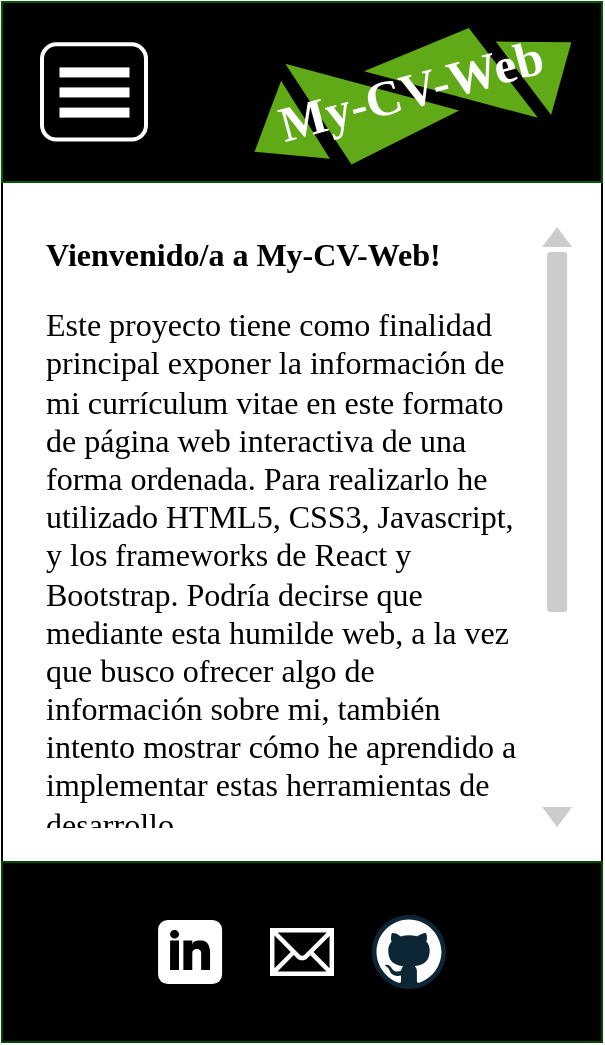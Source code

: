 <mxfile version="24.7.17" pages="7">
  <diagram name="HomePage" id="vdj_Wf2KliEJe224oOAe">
    <mxGraphModel dx="1100" dy="650" grid="1" gridSize="10" guides="1" tooltips="1" connect="1" arrows="1" fold="1" page="1" pageScale="1" pageWidth="300" pageHeight="520" math="0" shadow="0">
      <root>
        <mxCell id="0" />
        <mxCell id="1" parent="0" />
        <mxCell id="nbkv3LNjCoqA7dVcsf3F-15" value="" style="rounded=1;whiteSpace=wrap;html=1;fillColor=default;fontColor=#333333;strokeColor=default;" parent="1" vertex="1">
          <mxGeometry width="300" height="520" as="geometry" />
        </mxCell>
        <mxCell id="nbkv3LNjCoqA7dVcsf3F-1" value="" style="rounded=0;whiteSpace=wrap;html=1;fillColor=#000000;strokeColor=#005700;fontColor=#ffffff;" parent="1" vertex="1">
          <mxGeometry width="300" height="90" as="geometry" />
        </mxCell>
        <mxCell id="nbkv3LNjCoqA7dVcsf3F-2" value="" style="rounded=0;whiteSpace=wrap;html=1;fillColor=#000000;fontColor=#ffffff;strokeColor=#004a00;" parent="1" vertex="1">
          <mxGeometry y="430" width="300" height="90" as="geometry" />
        </mxCell>
        <mxCell id="pDgn8RrVCv1QIOO_gYiv-54" value="" style="shape=mxgraph.signs.tech.mail;html=1;pointerEvents=1;fillColor=#FFFFFF;strokeColor=none;verticalLabelPosition=bottom;verticalAlign=top;align=center;" parent="1" vertex="1">
          <mxGeometry x="134.01" y="463" width="32" height="24" as="geometry" />
        </mxCell>
        <mxCell id="pDgn8RrVCv1QIOO_gYiv-57" value="" style="rounded=1;whiteSpace=wrap;html=1;strokeColor=none;" parent="1" vertex="1">
          <mxGeometry x="78.04" y="459" width="32" height="32" as="geometry" />
        </mxCell>
        <mxCell id="pDgn8RrVCv1QIOO_gYiv-56" value="" style="dashed=0;outlineConnect=0;html=1;align=center;labelPosition=center;verticalLabelPosition=bottom;verticalAlign=top;shape=mxgraph.weblogos.linkedin;fillColor=#000000;gradientColor=none;fontColor=#FFFFFF;" parent="1" vertex="1">
          <mxGeometry x="84.04" y="464.0" width="20" height="20" as="geometry" />
        </mxCell>
        <mxCell id="pDgn8RrVCv1QIOO_gYiv-58" value="" style="dashed=0;outlineConnect=0;html=1;align=center;labelPosition=center;verticalLabelPosition=bottom;verticalAlign=top;shape=mxgraph.weblogos.github;fillColor=#99FF99;strokeColor=none;gradientColor=none;fontColor=default;" parent="1" vertex="1">
          <mxGeometry x="184.97" y="456.5" width="37" height="37" as="geometry" />
        </mxCell>
        <mxCell id="iNBLGsxZze2PderseHEZ-3" value="&lt;h1 style=&quot;margin-top: 0px; font-size: 16px;&quot;&gt;Vienvenido/a a My-CV-Web!&lt;/h1&gt;&lt;p style=&quot;font-size: 16px;&quot;&gt;Este proyecto tiene como finalidad principal exponer la información de mi currículum vitae en este formato de página web interactiva de una forma ordenada. Para realizarlo he utilizado HTML5, CSS3, Javascript, y los frameworks de React y Bootstrap. Podría decirse que mediante esta humilde web, a la vez que busco ofrecer algo de información sobre mi, también intento mostrar cómo he aprendido a implementar estas herramientas de desarrollo.&lt;/p&gt;&lt;p style=&quot;font-size: 16px;&quot;&gt;El diseño de la página fue ideado por mí y es totalmente responsivo. Por otro lado, cabe destacar que este es un proyecto exclusivamente de front end, ya que no se conecta con ningun back end, API o base de datos. Por lo tanto la información que se muestra se encuentra almacenada en los propios archivos del proyecto. Esto está pensado de esta manera, ya que como he mencionado, mi intención era mostrar mis conocimientos y desempeño en maquetación web utilizando los lenguajes y librerías citados en el párrafo anterior.&lt;br style=&quot;font-size: 16px;&quot;&gt;&lt;br style=&quot;font-size: 16px;&quot;&gt;&lt;/p&gt;" style="text;html=1;whiteSpace=wrap;overflow=hidden;rounded=0;fontFamily=Comic Sans MS;fontColor=#000000;fontSize=16;" parent="1" vertex="1">
          <mxGeometry x="20" y="110" width="240" height="300" as="geometry" />
        </mxCell>
        <mxCell id="iNBLGsxZze2PderseHEZ-4" value="" style="triangle;whiteSpace=wrap;html=1;rotation=15;direction=south;strokeColor=none;fillColor=#60a917;" parent="1" vertex="1">
          <mxGeometry x="134.93" y="41.87" width="90" height="40" as="geometry" />
        </mxCell>
        <mxCell id="iNBLGsxZze2PderseHEZ-5" value="" style="triangle;whiteSpace=wrap;html=1;rotation=195;direction=south;strokeColor=none;fillColor=#60a917;" parent="1" vertex="1">
          <mxGeometry x="183.93" y="12.37" width="90" height="34.5" as="geometry" />
        </mxCell>
        <mxCell id="iNBLGsxZze2PderseHEZ-6" value="" style="triangle;whiteSpace=wrap;html=1;rotation=323;strokeColor=none;fillColor=#60a917;" parent="1" vertex="1">
          <mxGeometry x="257.7" y="6.13" width="30" height="46" as="geometry" />
        </mxCell>
        <mxCell id="iNBLGsxZze2PderseHEZ-7" value="" style="triangle;whiteSpace=wrap;html=1;rotation=148;strokeColor=none;fillColor=#60a917;" parent="1" vertex="1">
          <mxGeometry x="124" y="43.87" width="30" height="46" as="geometry" />
        </mxCell>
        <mxCell id="nbkv3LNjCoqA7dVcsf3F-19" value="My-CV-Web" style="text;align=center;verticalAlign=middle;rounded=0;fontColor=#FFFFFF;fontStyle=1;fontSize=25;rotation=345;labelBorderColor=none;textShadow=0;whiteSpace=wrap;html=1;fontFamily=Comic Sans MS;" parent="1" vertex="1">
          <mxGeometry x="126" y="28.96" width="156.56" height="30" as="geometry" />
        </mxCell>
        <mxCell id="zqfFHatGcDwSdM4lTa6r-1" value="" style="rounded=1;whiteSpace=wrap;html=1;strokeColor=#FFFFFF;fillColor=none;strokeWidth=2;" parent="1" vertex="1">
          <mxGeometry x="20" y="21.18" width="52" height="47.63" as="geometry" />
        </mxCell>
        <mxCell id="zqfFHatGcDwSdM4lTa6r-2" value="" style="rounded=0;whiteSpace=wrap;html=1;strokeColor=none;strokeWidth=0;" parent="1" vertex="1">
          <mxGeometry x="28.5" y="32.46" width="35" height="5" as="geometry" />
        </mxCell>
        <mxCell id="zqfFHatGcDwSdM4lTa6r-4" value="" style="rounded=0;whiteSpace=wrap;html=1;strokeColor=none;strokeWidth=0;" parent="1" vertex="1">
          <mxGeometry x="28.5" y="42.46" width="35" height="5" as="geometry" />
        </mxCell>
        <mxCell id="zqfFHatGcDwSdM4lTa6r-5" value="" style="rounded=0;whiteSpace=wrap;html=1;strokeColor=none;strokeWidth=0;" parent="1" vertex="1">
          <mxGeometry x="28.5" y="52.55" width="35" height="5" as="geometry" />
        </mxCell>
        <mxCell id="zqfFHatGcDwSdM4lTa6r-7" value="" style="rounded=1;whiteSpace=wrap;html=1;strokeColor=none;fillColor=#CCCCCC;" parent="1" vertex="1">
          <mxGeometry x="272.56" y="125" width="10" height="180" as="geometry" />
        </mxCell>
        <mxCell id="zqfFHatGcDwSdM4lTa6r-8" value="" style="triangle;whiteSpace=wrap;html=1;rotation=-90;strokeColor=none;fillColor=#CCCCCC;" parent="1" vertex="1">
          <mxGeometry x="272.56" y="110" width="10" height="15" as="geometry" />
        </mxCell>
        <mxCell id="zqfFHatGcDwSdM4lTa6r-10" value="" style="triangle;whiteSpace=wrap;html=1;rotation=90;strokeColor=none;fillColor=#CCCCCC;" parent="1" vertex="1">
          <mxGeometry x="272.56" y="400" width="10" height="15" as="geometry" />
        </mxCell>
      </root>
    </mxGraphModel>
  </diagram>
  <diagram id="FpJMykw6eVeCkHtp2bbh" name="LeftMenu">
    <mxGraphModel dx="1100" dy="650" grid="1" gridSize="10" guides="1" tooltips="1" connect="1" arrows="1" fold="1" page="1" pageScale="1" pageWidth="300" pageHeight="520" math="0" shadow="0">
      <root>
        <mxCell id="0" />
        <mxCell id="1" parent="0" />
        <mxCell id="UHNgpg1QansM-Luhncns-1" value="" style="rounded=1;whiteSpace=wrap;html=1;fillColor=default;fontColor=#333333;strokeColor=default;" vertex="1" parent="1">
          <mxGeometry width="300" height="520" as="geometry" />
        </mxCell>
        <mxCell id="UHNgpg1QansM-Luhncns-2" value="" style="rounded=0;whiteSpace=wrap;html=1;fillColor=#000000;strokeColor=#005700;fontColor=#ffffff;" vertex="1" parent="1">
          <mxGeometry width="300" height="90" as="geometry" />
        </mxCell>
        <mxCell id="UHNgpg1QansM-Luhncns-3" value="" style="rounded=0;whiteSpace=wrap;html=1;fillColor=#000000;fontColor=#ffffff;strokeColor=#004a00;" vertex="1" parent="1">
          <mxGeometry y="430" width="300" height="90" as="geometry" />
        </mxCell>
        <mxCell id="UHNgpg1QansM-Luhncns-4" value="" style="shape=mxgraph.signs.tech.mail;html=1;pointerEvents=1;fillColor=#FFFFFF;strokeColor=none;verticalLabelPosition=bottom;verticalAlign=top;align=center;" vertex="1" parent="1">
          <mxGeometry x="135" y="444" width="32" height="24" as="geometry" />
        </mxCell>
        <mxCell id="UHNgpg1QansM-Luhncns-5" value="" style="rounded=1;whiteSpace=wrap;html=1;strokeColor=none;" vertex="1" parent="1">
          <mxGeometry x="79.03" y="440" width="32" height="32" as="geometry" />
        </mxCell>
        <mxCell id="UHNgpg1QansM-Luhncns-6" value="" style="dashed=0;outlineConnect=0;html=1;align=center;labelPosition=center;verticalLabelPosition=bottom;verticalAlign=top;shape=mxgraph.weblogos.linkedin;fillColor=#000000;gradientColor=none;fontColor=#FFFFFF;" vertex="1" parent="1">
          <mxGeometry x="85.03" y="445.0" width="20" height="20" as="geometry" />
        </mxCell>
        <mxCell id="UHNgpg1QansM-Luhncns-7" value="" style="dashed=0;outlineConnect=0;html=1;align=center;labelPosition=center;verticalLabelPosition=bottom;verticalAlign=top;shape=mxgraph.weblogos.github;fillColor=#99FF99;strokeColor=none;gradientColor=none;fontColor=default;" vertex="1" parent="1">
          <mxGeometry x="185.96" y="437.5" width="37" height="37" as="geometry" />
        </mxCell>
        <mxCell id="UHNgpg1QansM-Luhncns-8" value="&lt;h1 style=&quot;margin-top: 0px; font-size: 16px;&quot;&gt;Vienvenido/a a My-CV-Web!&lt;/h1&gt;&lt;p style=&quot;font-size: 16px;&quot;&gt;Este proyecto tiene como finalidad principal exponer la información de mi currículum vitae en este formato de página web interactiva de una forma ordenada. Para realizarlo he utilizado HTML5, CSS3, Javascript, y los frameworks de React y Bootstrap. Podría decirse que mediante esta humilde web, a la vez que busco ofrecer algo de información sobre mi, también intento mostrar cómo he aprendido a implementar estas herramientas de desarrollo.&lt;/p&gt;&lt;p style=&quot;font-size: 16px;&quot;&gt;El diseño de la página fue ideado por mí y es totalmente responsivo. Por otro lado, cabe destacar que este es un proyecto exclusivamente de front end, ya que no se conecta con ningun back end, API o base de datos. Por lo tanto la información que se muestra se encuentra almacenada en los propios archivos del proyecto. Esto está pensado de esta manera, ya que como he mencionado, mi intención era mostrar mis conocimientos y desempeño en maquetación web utilizando los lenguajes y librerías citados en el párrafo anterior.&lt;br style=&quot;font-size: 16px;&quot;&gt;&lt;br style=&quot;font-size: 16px;&quot;&gt;&lt;/p&gt;" style="text;html=1;whiteSpace=wrap;overflow=hidden;rounded=0;fontFamily=Comic Sans MS;fontColor=#000000;fontSize=16;" vertex="1" parent="1">
          <mxGeometry x="20" y="110" width="240" height="300" as="geometry" />
        </mxCell>
        <mxCell id="UHNgpg1QansM-Luhncns-9" value="" style="triangle;whiteSpace=wrap;html=1;rotation=15;direction=south;strokeColor=none;fillColor=#60a917;" vertex="1" parent="1">
          <mxGeometry x="134.93" y="41.87" width="90" height="40" as="geometry" />
        </mxCell>
        <mxCell id="UHNgpg1QansM-Luhncns-10" value="" style="triangle;whiteSpace=wrap;html=1;rotation=195;direction=south;strokeColor=none;fillColor=#60a917;" vertex="1" parent="1">
          <mxGeometry x="183.93" y="12.37" width="90" height="34.5" as="geometry" />
        </mxCell>
        <mxCell id="UHNgpg1QansM-Luhncns-11" value="" style="triangle;whiteSpace=wrap;html=1;rotation=323;strokeColor=none;fillColor=#60a917;" vertex="1" parent="1">
          <mxGeometry x="257.7" y="6.13" width="30" height="46" as="geometry" />
        </mxCell>
        <mxCell id="UHNgpg1QansM-Luhncns-12" value="" style="triangle;whiteSpace=wrap;html=1;rotation=148;strokeColor=none;fillColor=#60a917;" vertex="1" parent="1">
          <mxGeometry x="124" y="43.87" width="30" height="46" as="geometry" />
        </mxCell>
        <mxCell id="UHNgpg1QansM-Luhncns-13" value="My-CV-Web" style="text;align=center;verticalAlign=middle;rounded=0;fontColor=#FFFFFF;fontStyle=1;fontSize=25;rotation=345;labelBorderColor=none;textShadow=0;whiteSpace=wrap;html=1;fontFamily=Comic Sans MS;" vertex="1" parent="1">
          <mxGeometry x="126" y="28.96" width="156.56" height="30" as="geometry" />
        </mxCell>
        <mxCell id="UHNgpg1QansM-Luhncns-14" value="" style="rounded=1;whiteSpace=wrap;html=1;strokeColor=#FFFFFF;fillColor=none;strokeWidth=2;" vertex="1" parent="1">
          <mxGeometry x="20" y="21.18" width="52" height="47.63" as="geometry" />
        </mxCell>
        <mxCell id="UHNgpg1QansM-Luhncns-15" value="" style="rounded=0;whiteSpace=wrap;html=1;strokeColor=none;strokeWidth=0;" vertex="1" parent="1">
          <mxGeometry x="28.5" y="32.46" width="35" height="5" as="geometry" />
        </mxCell>
        <mxCell id="UHNgpg1QansM-Luhncns-16" value="" style="rounded=0;whiteSpace=wrap;html=1;strokeColor=none;strokeWidth=0;" vertex="1" parent="1">
          <mxGeometry x="28.5" y="42.46" width="35" height="5" as="geometry" />
        </mxCell>
        <mxCell id="UHNgpg1QansM-Luhncns-17" value="" style="rounded=0;whiteSpace=wrap;html=1;strokeColor=none;strokeWidth=0;" vertex="1" parent="1">
          <mxGeometry x="28.5" y="52.55" width="35" height="5" as="geometry" />
        </mxCell>
        <mxCell id="UHNgpg1QansM-Luhncns-18" value="" style="rounded=1;whiteSpace=wrap;html=1;strokeColor=none;fillColor=#CCCCCC;" vertex="1" parent="1">
          <mxGeometry x="272.56" y="125" width="10" height="180" as="geometry" />
        </mxCell>
        <mxCell id="UHNgpg1QansM-Luhncns-19" value="" style="triangle;whiteSpace=wrap;html=1;rotation=-90;strokeColor=none;fillColor=#CCCCCC;" vertex="1" parent="1">
          <mxGeometry x="272.56" y="110" width="10" height="15" as="geometry" />
        </mxCell>
        <mxCell id="UHNgpg1QansM-Luhncns-20" value="" style="triangle;whiteSpace=wrap;html=1;rotation=90;strokeColor=none;fillColor=#CCCCCC;" vertex="1" parent="1">
          <mxGeometry x="272.56" y="400" width="10" height="15" as="geometry" />
        </mxCell>
        <mxCell id="UHNgpg1QansM-Luhncns-21" value="" style="rounded=0;whiteSpace=wrap;html=1;fillColor=#CCCCCC;opacity=50;" vertex="1" parent="1">
          <mxGeometry width="300" height="520" as="geometry" />
        </mxCell>
        <mxCell id="UHNgpg1QansM-Luhncns-22" value="" style="rounded=1;whiteSpace=wrap;html=1;strokeColor=none;" vertex="1" parent="1">
          <mxGeometry width="220" height="520" as="geometry" />
        </mxCell>
        <mxCell id="UHNgpg1QansM-Luhncns-23" value="" style="rounded=0;whiteSpace=wrap;html=1;strokeColor=none;" vertex="1" parent="1">
          <mxGeometry width="120" height="520" as="geometry" />
        </mxCell>
        <mxCell id="UHNgpg1QansM-Luhncns-24" value="Datos Personales" style="text;html=1;align=left;verticalAlign=middle;whiteSpace=wrap;rounded=0;fontFamily=Comic Sans MS;fontStyle=1;fontSize=13;" vertex="1" parent="1">
          <mxGeometry x="53.5" y="32.46" width="130" height="30" as="geometry" />
        </mxCell>
        <mxCell id="UHNgpg1QansM-Luhncns-25" value="Perfil" style="text;html=1;align=left;verticalAlign=middle;whiteSpace=wrap;rounded=0;fontFamily=Comic Sans MS;fontStyle=1;fontSize=13;" vertex="1" parent="1">
          <mxGeometry x="53.5" y="72.46" width="60" height="30" as="geometry" />
        </mxCell>
        <mxCell id="UHNgpg1QansM-Luhncns-26" value="Estudios" style="text;html=1;align=left;verticalAlign=middle;whiteSpace=wrap;rounded=0;fontFamily=Comic Sans MS;fontStyle=1;fontSize=13;" vertex="1" parent="1">
          <mxGeometry x="53.5" y="112.46" width="80" height="30" as="geometry" />
        </mxCell>
        <mxCell id="UHNgpg1QansM-Luhncns-27" value="Experiencia Laboral" style="text;html=1;align=left;verticalAlign=middle;whiteSpace=wrap;rounded=0;fontFamily=Comic Sans MS;fontStyle=1;fontSize=13;" vertex="1" parent="1">
          <mxGeometry x="53.5" y="152.46" width="140" height="30" as="geometry" />
        </mxCell>
        <mxCell id="UHNgpg1QansM-Luhncns-28" value="Stack de Tecnologías" style="text;html=1;align=left;verticalAlign=middle;whiteSpace=wrap;rounded=0;fontFamily=Comic Sans MS;fontStyle=1;fontSize=13;" vertex="1" parent="1">
          <mxGeometry x="53.5" y="192.46" width="150" height="30" as="geometry" />
        </mxCell>
        <mxCell id="UHNgpg1QansM-Luhncns-29" value="" style="html=1;verticalLabelPosition=bottom;align=center;labelBackgroundColor=#ffffff;verticalAlign=top;strokeWidth=2;strokeColor=#000000;shadow=0;dashed=0;shape=mxgraph.ios7.icons.looking_glass;" vertex="1" parent="1">
          <mxGeometry x="23.5" y="37.46" width="20" height="20" as="geometry" />
        </mxCell>
        <mxCell id="UHNgpg1QansM-Luhncns-30" value="" style="shape=actor;whiteSpace=wrap;html=1;strokeWidth=2;" vertex="1" parent="1">
          <mxGeometry x="24.5" y="77.46" width="18" height="20" as="geometry" />
        </mxCell>
        <mxCell id="UHNgpg1QansM-Luhncns-31" value="" style="verticalLabelPosition=bottom;html=1;verticalAlign=top;align=center;strokeColor=none;fillColor=#000000;shape=mxgraph.azure.certificate;pointerEvents=1;" vertex="1" parent="1">
          <mxGeometry x="18.5" y="117.46" width="30" height="25" as="geometry" />
        </mxCell>
        <mxCell id="UHNgpg1QansM-Luhncns-32" value="" style="html=1;verticalLabelPosition=bottom;align=center;labelBackgroundColor=#ffffff;verticalAlign=top;strokeWidth=2;strokeColor=#000000;shadow=0;dashed=0;shape=mxgraph.ios7.icons.briefcase;" vertex="1" parent="1">
          <mxGeometry x="20.5" y="158.46" width="25" height="18" as="geometry" />
        </mxCell>
        <mxCell id="UHNgpg1QansM-Luhncns-33" value="" style="verticalLabelPosition=bottom;sketch=0;html=1;fillColor=#282828;strokeColor=none;verticalAlign=top;pointerEvents=1;align=center;shape=mxgraph.cisco_safe.technology_icons.icon1;" vertex="1" parent="1">
          <mxGeometry x="16.5" y="197.46" width="30" height="20" as="geometry" />
        </mxCell>
        <mxCell id="UHNgpg1QansM-Luhncns-34" value="Back" style="text;html=1;align=left;verticalAlign=middle;whiteSpace=wrap;rounded=0;fontFamily=Comic Sans MS;fontStyle=1;fontSize=13;" vertex="1" parent="1">
          <mxGeometry x="53.5" y="230" width="150" height="30" as="geometry" />
        </mxCell>
        <mxCell id="UHNgpg1QansM-Luhncns-35" value="" style="html=1;verticalLabelPosition=bottom;align=center;labelBackgroundColor=#ffffff;verticalAlign=top;strokeWidth=2;strokeColor=#000000;shadow=0;dashed=0;shape=mxgraph.ios7.icons.back;" vertex="1" parent="1">
          <mxGeometry x="18.5" y="234.5" width="25" height="20" as="geometry" />
        </mxCell>
      </root>
    </mxGraphModel>
  </diagram>
  <diagram id="EdB6mQlBGFbzyMFl6Dwx" name="PersonalData">
    <mxGraphModel dx="1100" dy="650" grid="1" gridSize="10" guides="1" tooltips="1" connect="1" arrows="1" fold="1" page="1" pageScale="1" pageWidth="300" pageHeight="520" math="0" shadow="0">
      <root>
        <mxCell id="0" />
        <mxCell id="1" parent="0" />
        <mxCell id="XnwB6CCNu83yb2vF3_zM-1" value="" style="rounded=1;whiteSpace=wrap;html=1;fillColor=default;fontColor=#333333;strokeColor=default;" vertex="1" parent="1">
          <mxGeometry width="300" height="520" as="geometry" />
        </mxCell>
        <mxCell id="XnwB6CCNu83yb2vF3_zM-2" value="" style="rounded=0;whiteSpace=wrap;html=1;fillColor=#000000;strokeColor=#005700;fontColor=#ffffff;" vertex="1" parent="1">
          <mxGeometry width="300" height="90" as="geometry" />
        </mxCell>
        <mxCell id="XnwB6CCNu83yb2vF3_zM-3" value="" style="rounded=0;whiteSpace=wrap;html=1;fillColor=#000000;fontColor=#ffffff;strokeColor=#004a00;" vertex="1" parent="1">
          <mxGeometry y="430" width="300" height="90" as="geometry" />
        </mxCell>
        <mxCell id="XnwB6CCNu83yb2vF3_zM-4" value="" style="shape=mxgraph.signs.tech.mail;html=1;pointerEvents=1;fillColor=#FFFFFF;strokeColor=none;verticalLabelPosition=bottom;verticalAlign=top;align=center;" vertex="1" parent="1">
          <mxGeometry x="134.01" y="463" width="32" height="24" as="geometry" />
        </mxCell>
        <mxCell id="XnwB6CCNu83yb2vF3_zM-5" value="" style="rounded=1;whiteSpace=wrap;html=1;strokeColor=none;" vertex="1" parent="1">
          <mxGeometry x="78.04" y="459" width="32" height="32" as="geometry" />
        </mxCell>
        <mxCell id="XnwB6CCNu83yb2vF3_zM-6" value="" style="dashed=0;outlineConnect=0;html=1;align=center;labelPosition=center;verticalLabelPosition=bottom;verticalAlign=top;shape=mxgraph.weblogos.linkedin;fillColor=#000000;gradientColor=none;fontColor=#FFFFFF;" vertex="1" parent="1">
          <mxGeometry x="84.04" y="464.0" width="20" height="20" as="geometry" />
        </mxCell>
        <mxCell id="XnwB6CCNu83yb2vF3_zM-7" value="" style="dashed=0;outlineConnect=0;html=1;align=center;labelPosition=center;verticalLabelPosition=bottom;verticalAlign=top;shape=mxgraph.weblogos.github;fillColor=#99FF99;strokeColor=none;gradientColor=none;fontColor=default;" vertex="1" parent="1">
          <mxGeometry x="184.97" y="456.5" width="37" height="37" as="geometry" />
        </mxCell>
        <mxCell id="XnwB6CCNu83yb2vF3_zM-8" value="" style="triangle;whiteSpace=wrap;html=1;rotation=15;direction=south;strokeColor=none;fillColor=#60a917;" vertex="1" parent="1">
          <mxGeometry x="134.93" y="41.87" width="90" height="40" as="geometry" />
        </mxCell>
        <mxCell id="XnwB6CCNu83yb2vF3_zM-9" value="" style="triangle;whiteSpace=wrap;html=1;rotation=195;direction=south;strokeColor=none;fillColor=#60a917;" vertex="1" parent="1">
          <mxGeometry x="183.93" y="12.37" width="90" height="34.5" as="geometry" />
        </mxCell>
        <mxCell id="XnwB6CCNu83yb2vF3_zM-10" value="" style="triangle;whiteSpace=wrap;html=1;rotation=323;strokeColor=none;fillColor=#60a917;" vertex="1" parent="1">
          <mxGeometry x="257.7" y="6.13" width="30" height="46" as="geometry" />
        </mxCell>
        <mxCell id="XnwB6CCNu83yb2vF3_zM-11" value="" style="triangle;whiteSpace=wrap;html=1;rotation=148;strokeColor=none;fillColor=#60a917;" vertex="1" parent="1">
          <mxGeometry x="124" y="43.87" width="30" height="46" as="geometry" />
        </mxCell>
        <mxCell id="XnwB6CCNu83yb2vF3_zM-12" value="My-CV-Web" style="text;align=center;verticalAlign=middle;rounded=0;fontColor=#FFFFFF;fontStyle=1;fontSize=25;rotation=345;labelBorderColor=none;textShadow=0;whiteSpace=wrap;html=1;fontFamily=Comic Sans MS;" vertex="1" parent="1">
          <mxGeometry x="126" y="28.96" width="156.56" height="30" as="geometry" />
        </mxCell>
        <mxCell id="XnwB6CCNu83yb2vF3_zM-13" value="" style="rounded=1;whiteSpace=wrap;html=1;strokeColor=#FFFFFF;fillColor=none;strokeWidth=2;" vertex="1" parent="1">
          <mxGeometry x="20" y="21.18" width="52" height="47.63" as="geometry" />
        </mxCell>
        <mxCell id="XnwB6CCNu83yb2vF3_zM-14" value="" style="rounded=0;whiteSpace=wrap;html=1;strokeColor=none;strokeWidth=0;" vertex="1" parent="1">
          <mxGeometry x="28.5" y="32.46" width="35" height="5" as="geometry" />
        </mxCell>
        <mxCell id="XnwB6CCNu83yb2vF3_zM-15" value="" style="rounded=0;whiteSpace=wrap;html=1;strokeColor=none;strokeWidth=0;" vertex="1" parent="1">
          <mxGeometry x="28.5" y="42.46" width="35" height="5" as="geometry" />
        </mxCell>
        <mxCell id="XnwB6CCNu83yb2vF3_zM-16" value="" style="rounded=0;whiteSpace=wrap;html=1;strokeColor=none;strokeWidth=0;" vertex="1" parent="1">
          <mxGeometry x="28.5" y="52.55" width="35" height="5" as="geometry" />
        </mxCell>
        <mxCell id="XnwB6CCNu83yb2vF3_zM-17" value="" style="rounded=1;whiteSpace=wrap;html=1;strokeColor=none;fillColor=#CCCCCC;" vertex="1" parent="1">
          <mxGeometry x="272.56" y="170" width="10" height="120" as="geometry" />
        </mxCell>
        <mxCell id="XnwB6CCNu83yb2vF3_zM-18" value="" style="triangle;whiteSpace=wrap;html=1;rotation=-90;strokeColor=none;fillColor=#CCCCCC;" vertex="1" parent="1">
          <mxGeometry x="272.56" y="150" width="10" height="15" as="geometry" />
        </mxCell>
        <mxCell id="XnwB6CCNu83yb2vF3_zM-19" value="" style="triangle;whiteSpace=wrap;html=1;rotation=90;strokeColor=none;fillColor=#CCCCCC;" vertex="1" parent="1">
          <mxGeometry x="272.56" y="400" width="10" height="15" as="geometry" />
        </mxCell>
        <mxCell id="XnwB6CCNu83yb2vF3_zM-20" value="" style="rounded=1;whiteSpace=wrap;html=1;fillColor=#000000;fontColor=#333333;strokeColor=#000000;arcSize=15;labelBorderColor=none;" vertex="1" parent="1">
          <mxGeometry x="65" y="150" width="170" height="170" as="geometry" />
        </mxCell>
        <mxCell id="XnwB6CCNu83yb2vF3_zM-21" value="FOTO" style="rounded=1;whiteSpace=wrap;html=1;fontStyle=1;fontSize=14;arcSize=12;strokeColor=#000000;" vertex="1" parent="1">
          <mxGeometry x="75" y="160" width="150" height="150" as="geometry" />
        </mxCell>
        <mxCell id="XnwB6CCNu83yb2vF3_zM-22" value="&lt;span style=&quot;font-family: &amp;quot;Comic Sans MS&amp;quot;; font-size: 18px; font-weight: 700;&quot;&gt;Datos Personales:&lt;/span&gt;" style="rounded=0;whiteSpace=wrap;html=1;fillColor=#E6E6E6;strokeColor=none;" vertex="1" parent="1">
          <mxGeometry y="90" width="300" height="45" as="geometry" />
        </mxCell>
        <mxCell id="XnwB6CCNu83yb2vF3_zM-23" value="Nombres: Manuel Osvaldo&amp;nbsp;" style="rounded=0;whiteSpace=wrap;html=1;fontFamily=Comic Sans MS;fontStyle=1;fontSize=15;strokeColor=none;" vertex="1" parent="1">
          <mxGeometry y="330" width="300" height="40" as="geometry" />
        </mxCell>
        <mxCell id="XnwB6CCNu83yb2vF3_zM-24" value="" style="ellipse;whiteSpace=wrap;html=1;aspect=fixed;strokeColor=none;strokeWidth=0;fillColor=#60a917;" vertex="1" parent="1">
          <mxGeometry x="28.5" y="345" width="10" height="10" as="geometry" />
        </mxCell>
        <mxCell id="XnwB6CCNu83yb2vF3_zM-25" value="Apellido: Cecarelli" style="rounded=0;whiteSpace=wrap;html=1;fontFamily=Comic Sans MS;fontStyle=1;fontSize=15;strokeColor=none;align=center;" vertex="1" parent="1">
          <mxGeometry y="360" width="300" height="40" as="geometry" />
        </mxCell>
        <mxCell id="XnwB6CCNu83yb2vF3_zM-26" value="" style="ellipse;whiteSpace=wrap;html=1;aspect=fixed;strokeColor=none;strokeWidth=0;fillColor=#60a917;" vertex="1" parent="1">
          <mxGeometry x="62.0" y="375" width="10" height="10" as="geometry" />
        </mxCell>
        <mxCell id="XnwB6CCNu83yb2vF3_zM-27" value="Fecha de Nacimiento: 06/07/1991" style="rounded=0;whiteSpace=wrap;html=1;fontFamily=Comic Sans MS;fontStyle=1;fontSize=15;strokeColor=none;align=center;" vertex="1" parent="1">
          <mxGeometry x="0.01" y="390" width="300" height="40" as="geometry" />
        </mxCell>
        <mxCell id="XnwB6CCNu83yb2vF3_zM-28" value="" style="triangle;whiteSpace=wrap;html=1;rotation=90;strokeColor=none;fillColor=#CCCCCC;" vertex="1" parent="1">
          <mxGeometry x="273.93" y="402.5" width="10" height="15" as="geometry" />
        </mxCell>
      </root>
    </mxGraphModel>
  </diagram>
  <diagram id="4DbPXLsmDpreC9vUPMKi" name="Profile">
    <mxGraphModel dx="1100" dy="650" grid="1" gridSize="10" guides="1" tooltips="1" connect="1" arrows="1" fold="1" page="1" pageScale="1" pageWidth="300" pageHeight="520" math="0" shadow="0">
      <root>
        <mxCell id="0" />
        <mxCell id="1" parent="0" />
        <mxCell id="P7XofGuvseSS7fEQpYwt-1" value="" style="rounded=0;whiteSpace=wrap;html=1;" vertex="1" parent="1">
          <mxGeometry width="300" height="520" as="geometry" />
        </mxCell>
        <mxCell id="P7XofGuvseSS7fEQpYwt-2" value="" style="rounded=0;whiteSpace=wrap;html=1;fillColor=#000000;strokeColor=#005700;fontColor=#ffffff;" vertex="1" parent="1">
          <mxGeometry width="300" height="90" as="geometry" />
        </mxCell>
        <mxCell id="P7XofGuvseSS7fEQpYwt-3" value="" style="triangle;whiteSpace=wrap;html=1;rotation=15;direction=south;strokeColor=none;fillColor=#60a917;" vertex="1" parent="1">
          <mxGeometry x="134.93" y="41.87" width="90" height="40" as="geometry" />
        </mxCell>
        <mxCell id="P7XofGuvseSS7fEQpYwt-4" value="" style="triangle;whiteSpace=wrap;html=1;rotation=195;direction=south;strokeColor=none;fillColor=#60a917;" vertex="1" parent="1">
          <mxGeometry x="183.93" y="12.37" width="90" height="34.5" as="geometry" />
        </mxCell>
        <mxCell id="P7XofGuvseSS7fEQpYwt-5" value="" style="triangle;whiteSpace=wrap;html=1;rotation=323;strokeColor=none;fillColor=#60a917;" vertex="1" parent="1">
          <mxGeometry x="257.7" y="6.13" width="30" height="46" as="geometry" />
        </mxCell>
        <mxCell id="P7XofGuvseSS7fEQpYwt-6" value="" style="triangle;whiteSpace=wrap;html=1;rotation=148;strokeColor=none;fillColor=#60a917;" vertex="1" parent="1">
          <mxGeometry x="124" y="43.87" width="30" height="46" as="geometry" />
        </mxCell>
        <mxCell id="P7XofGuvseSS7fEQpYwt-7" value="My-CV-Web" style="text;align=center;verticalAlign=middle;rounded=0;fontColor=#FFFFFF;fontStyle=1;fontSize=25;rotation=345;labelBorderColor=none;textShadow=0;whiteSpace=wrap;html=1;fontFamily=Comic Sans MS;" vertex="1" parent="1">
          <mxGeometry x="126" y="28.96" width="156.56" height="30" as="geometry" />
        </mxCell>
        <mxCell id="P7XofGuvseSS7fEQpYwt-8" value="" style="rounded=1;whiteSpace=wrap;html=1;strokeColor=#FFFFFF;fillColor=none;strokeWidth=2;" vertex="1" parent="1">
          <mxGeometry x="20" y="21.18" width="52" height="47.63" as="geometry" />
        </mxCell>
        <mxCell id="P7XofGuvseSS7fEQpYwt-9" value="" style="rounded=0;whiteSpace=wrap;html=1;strokeColor=none;strokeWidth=0;" vertex="1" parent="1">
          <mxGeometry x="28.5" y="32.46" width="35" height="5" as="geometry" />
        </mxCell>
        <mxCell id="P7XofGuvseSS7fEQpYwt-10" value="" style="rounded=0;whiteSpace=wrap;html=1;strokeColor=none;strokeWidth=0;" vertex="1" parent="1">
          <mxGeometry x="28.5" y="42.46" width="35" height="5" as="geometry" />
        </mxCell>
        <mxCell id="P7XofGuvseSS7fEQpYwt-11" value="" style="rounded=0;whiteSpace=wrap;html=1;strokeColor=none;strokeWidth=0;" vertex="1" parent="1">
          <mxGeometry x="28.5" y="52.55" width="35" height="5" as="geometry" />
        </mxCell>
        <mxCell id="P7XofGuvseSS7fEQpYwt-12" value="&lt;span style=&quot;font-family: &amp;quot;Comic Sans MS&amp;quot;; font-size: 18px; font-weight: 700;&quot;&gt;Perfil:&lt;/span&gt;" style="rounded=0;whiteSpace=wrap;html=1;fillColor=#E6E6E6;strokeColor=none;" vertex="1" parent="1">
          <mxGeometry y="90" width="300" height="45" as="geometry" />
        </mxCell>
        <mxCell id="P7XofGuvseSS7fEQpYwt-13" value="" style="rounded=0;whiteSpace=wrap;html=1;fillColor=#000000;fontColor=#ffffff;strokeColor=#004a00;" vertex="1" parent="1">
          <mxGeometry y="430" width="300" height="90" as="geometry" />
        </mxCell>
        <mxCell id="P7XofGuvseSS7fEQpYwt-14" value="" style="shape=mxgraph.signs.tech.mail;html=1;pointerEvents=1;fillColor=#FFFFFF;strokeColor=none;verticalLabelPosition=bottom;verticalAlign=top;align=center;" vertex="1" parent="1">
          <mxGeometry x="134.01" y="463" width="32" height="24" as="geometry" />
        </mxCell>
        <mxCell id="P7XofGuvseSS7fEQpYwt-15" value="" style="rounded=1;whiteSpace=wrap;html=1;strokeColor=none;" vertex="1" parent="1">
          <mxGeometry x="78.04" y="459" width="32" height="32" as="geometry" />
        </mxCell>
        <mxCell id="P7XofGuvseSS7fEQpYwt-16" value="" style="dashed=0;outlineConnect=0;html=1;align=center;labelPosition=center;verticalLabelPosition=bottom;verticalAlign=top;shape=mxgraph.weblogos.linkedin;fillColor=#000000;gradientColor=none;fontColor=#FFFFFF;" vertex="1" parent="1">
          <mxGeometry x="84.04" y="464.0" width="20" height="20" as="geometry" />
        </mxCell>
        <mxCell id="P7XofGuvseSS7fEQpYwt-17" value="" style="dashed=0;outlineConnect=0;html=1;align=center;labelPosition=center;verticalLabelPosition=bottom;verticalAlign=top;shape=mxgraph.weblogos.github;fillColor=#99FF99;strokeColor=none;gradientColor=none;fontColor=default;" vertex="1" parent="1">
          <mxGeometry x="184.97" y="456.5" width="37" height="37" as="geometry" />
        </mxCell>
        <mxCell id="P7XofGuvseSS7fEQpYwt-18" value="&lt;h1 style=&quot;margin-top: 0px; font-size: 18px;&quot;&gt;&lt;span style=&quot;background-color: initial; font-weight: normal;&quot;&gt;Lorem ipsum dolor sit amet, consectetur adipisicing elit, sed do eiusmod tempor incididunt ut labore et dolore magna aliqua.&lt;/span&gt;&lt;br&gt;&lt;/h1&gt;&lt;p style=&quot;font-size: 18px;&quot;&gt;Lorem ipsum dolor sit amet, consectetur adipisicing elit, sed do eiusmod tempor incididunt ut labore et dolore magna aliqua.&lt;br&gt;&lt;/p&gt;" style="text;html=1;whiteSpace=wrap;overflow=hidden;rounded=0;fontFamily=Comic Sans MS;fontColor=#000000;fontSize=18;textShadow=1;" vertex="1" parent="1">
          <mxGeometry x="20" y="150" width="230" height="260" as="geometry" />
        </mxCell>
        <mxCell id="P7XofGuvseSS7fEQpYwt-19" value="" style="rounded=1;whiteSpace=wrap;html=1;strokeColor=none;fillColor=#CCCCCC;" vertex="1" parent="1">
          <mxGeometry x="272.56" y="170" width="10" height="120" as="geometry" />
        </mxCell>
        <mxCell id="P7XofGuvseSS7fEQpYwt-20" value="" style="triangle;whiteSpace=wrap;html=1;rotation=-90;strokeColor=none;fillColor=#CCCCCC;" vertex="1" parent="1">
          <mxGeometry x="272.56" y="150" width="10" height="15" as="geometry" />
        </mxCell>
        <mxCell id="P7XofGuvseSS7fEQpYwt-21" value="" style="triangle;whiteSpace=wrap;html=1;rotation=90;strokeColor=none;fillColor=#CCCCCC;" vertex="1" parent="1">
          <mxGeometry x="272.56" y="400" width="10" height="15" as="geometry" />
        </mxCell>
      </root>
    </mxGraphModel>
  </diagram>
  <diagram id="0ALrsJCFwqH5LzIFBIHq" name="Education">
    <mxGraphModel dx="1100" dy="650" grid="1" gridSize="10" guides="1" tooltips="1" connect="1" arrows="1" fold="1" page="1" pageScale="1" pageWidth="300" pageHeight="520" math="0" shadow="0">
      <root>
        <mxCell id="0" />
        <mxCell id="1" parent="0" />
        <mxCell id="5NyBZ5kKH1pmqkMPOKFu-1" value="" style="rounded=1;whiteSpace=wrap;html=1;fillColor=default;fontColor=#333333;strokeColor=default;" vertex="1" parent="1">
          <mxGeometry width="300" height="520" as="geometry" />
        </mxCell>
        <mxCell id="5NyBZ5kKH1pmqkMPOKFu-2" value="" style="rounded=0;whiteSpace=wrap;html=1;fillColor=#000000;strokeColor=#005700;fontColor=#ffffff;" vertex="1" parent="1">
          <mxGeometry width="300" height="90" as="geometry" />
        </mxCell>
        <mxCell id="5NyBZ5kKH1pmqkMPOKFu-3" value="" style="rounded=0;whiteSpace=wrap;html=1;fillColor=#000000;fontColor=#ffffff;strokeColor=#004a00;" vertex="1" parent="1">
          <mxGeometry y="430" width="300" height="90" as="geometry" />
        </mxCell>
        <mxCell id="5NyBZ5kKH1pmqkMPOKFu-4" value="" style="shape=mxgraph.signs.tech.mail;html=1;pointerEvents=1;fillColor=#FFFFFF;strokeColor=none;verticalLabelPosition=bottom;verticalAlign=top;align=center;" vertex="1" parent="1">
          <mxGeometry x="134.01" y="463" width="32" height="24" as="geometry" />
        </mxCell>
        <mxCell id="5NyBZ5kKH1pmqkMPOKFu-5" value="" style="rounded=1;whiteSpace=wrap;html=1;strokeColor=none;" vertex="1" parent="1">
          <mxGeometry x="78.04" y="459" width="32" height="32" as="geometry" />
        </mxCell>
        <mxCell id="5NyBZ5kKH1pmqkMPOKFu-6" value="" style="dashed=0;outlineConnect=0;html=1;align=center;labelPosition=center;verticalLabelPosition=bottom;verticalAlign=top;shape=mxgraph.weblogos.linkedin;fillColor=#000000;gradientColor=none;fontColor=#FFFFFF;" vertex="1" parent="1">
          <mxGeometry x="84.04" y="464.0" width="20" height="20" as="geometry" />
        </mxCell>
        <mxCell id="5NyBZ5kKH1pmqkMPOKFu-7" value="" style="dashed=0;outlineConnect=0;html=1;align=center;labelPosition=center;verticalLabelPosition=bottom;verticalAlign=top;shape=mxgraph.weblogos.github;fillColor=#99FF99;strokeColor=none;gradientColor=none;fontColor=default;" vertex="1" parent="1">
          <mxGeometry x="184.97" y="456.5" width="37" height="37" as="geometry" />
        </mxCell>
        <mxCell id="5NyBZ5kKH1pmqkMPOKFu-8" value="" style="triangle;whiteSpace=wrap;html=1;rotation=15;direction=south;strokeColor=none;fillColor=#60a917;" vertex="1" parent="1">
          <mxGeometry x="134.93" y="41.87" width="90" height="40" as="geometry" />
        </mxCell>
        <mxCell id="5NyBZ5kKH1pmqkMPOKFu-9" value="" style="triangle;whiteSpace=wrap;html=1;rotation=195;direction=south;strokeColor=none;fillColor=#60a917;" vertex="1" parent="1">
          <mxGeometry x="183.93" y="12.37" width="90" height="34.5" as="geometry" />
        </mxCell>
        <mxCell id="5NyBZ5kKH1pmqkMPOKFu-10" value="" style="triangle;whiteSpace=wrap;html=1;rotation=323;strokeColor=none;fillColor=#60a917;" vertex="1" parent="1">
          <mxGeometry x="257.7" y="6.13" width="30" height="46" as="geometry" />
        </mxCell>
        <mxCell id="5NyBZ5kKH1pmqkMPOKFu-11" value="" style="triangle;whiteSpace=wrap;html=1;rotation=148;strokeColor=none;fillColor=#60a917;" vertex="1" parent="1">
          <mxGeometry x="124" y="43.87" width="30" height="46" as="geometry" />
        </mxCell>
        <mxCell id="5NyBZ5kKH1pmqkMPOKFu-12" value="My-CV-Web" style="text;align=center;verticalAlign=middle;rounded=0;fontColor=#FFFFFF;fontStyle=1;fontSize=25;rotation=345;labelBorderColor=none;textShadow=0;whiteSpace=wrap;html=1;fontFamily=Comic Sans MS;" vertex="1" parent="1">
          <mxGeometry x="126" y="28.96" width="156.56" height="30" as="geometry" />
        </mxCell>
        <mxCell id="5NyBZ5kKH1pmqkMPOKFu-13" value="" style="rounded=1;whiteSpace=wrap;html=1;strokeColor=#FFFFFF;fillColor=none;strokeWidth=2;" vertex="1" parent="1">
          <mxGeometry x="20" y="21.18" width="52" height="47.63" as="geometry" />
        </mxCell>
        <mxCell id="5NyBZ5kKH1pmqkMPOKFu-14" value="" style="rounded=0;whiteSpace=wrap;html=1;strokeColor=none;strokeWidth=0;" vertex="1" parent="1">
          <mxGeometry x="28.5" y="32.46" width="35" height="5" as="geometry" />
        </mxCell>
        <mxCell id="5NyBZ5kKH1pmqkMPOKFu-15" value="" style="rounded=0;whiteSpace=wrap;html=1;strokeColor=none;strokeWidth=0;" vertex="1" parent="1">
          <mxGeometry x="28.5" y="42.46" width="35" height="5" as="geometry" />
        </mxCell>
        <mxCell id="5NyBZ5kKH1pmqkMPOKFu-16" value="" style="rounded=0;whiteSpace=wrap;html=1;strokeColor=none;strokeWidth=0;" vertex="1" parent="1">
          <mxGeometry x="28.5" y="52.55" width="35" height="5" as="geometry" />
        </mxCell>
        <mxCell id="5NyBZ5kKH1pmqkMPOKFu-17" value="&lt;span style=&quot;font-family: &amp;quot;Comic Sans MS&amp;quot;; font-size: 18px; font-weight: 700;&quot;&gt;Estudios:&lt;/span&gt;" style="rounded=0;whiteSpace=wrap;html=1;fillColor=#E6E6E6;strokeColor=none;" vertex="1" parent="1">
          <mxGeometry y="90" width="300" height="45" as="geometry" />
        </mxCell>
        <mxCell id="5NyBZ5kKH1pmqkMPOKFu-18" value="Fundamentos de la Programación" style="rounded=1;whiteSpace=wrap;html=1;fontFamily=Comic Sans MS;fontStyle=1;fontSize=14;strokeColor=none;fillColor=#60a917;fontColor=#FFFFFF;" vertex="1" parent="1">
          <mxGeometry x="40" y="160" width="220" height="60" as="geometry" />
        </mxCell>
        <mxCell id="5NyBZ5kKH1pmqkMPOKFu-19" value="&lt;span style=&quot;font-size: 14px;&quot;&gt;Fundamentos de las Bases&lt;br style=&quot;font-size: 14px;&quot;&gt;de Datos&lt;/span&gt;" style="rounded=1;whiteSpace=wrap;html=1;fontFamily=Comic Sans MS;fontStyle=1;fontSize=14;strokeColor=none;fillColor=#60a917;fontColor=#FFFFFF;" vertex="1" parent="1">
          <mxGeometry x="37.7" y="230" width="220" height="60" as="geometry" />
        </mxCell>
        <mxCell id="5NyBZ5kKH1pmqkMPOKFu-20" value="&lt;span style=&quot;font-size: 14px;&quot;&gt;Fundamentos de Bases de&lt;br style=&quot;font-size: 14px;&quot;&gt;Datos - Avanzado&lt;/span&gt;" style="rounded=1;whiteSpace=wrap;html=1;fontFamily=Comic Sans MS;fontStyle=1;fontSize=14;strokeColor=none;fillColor=#60a917;fontColor=#FFFFFF;" vertex="1" parent="1">
          <mxGeometry x="40" y="300" width="220" height="60" as="geometry" />
        </mxCell>
        <mxCell id="5NyBZ5kKH1pmqkMPOKFu-21" value="&lt;span style=&quot;font-size: 13px;&quot;&gt;Diplomatura en Programación .NET&lt;/span&gt;" style="rounded=1;whiteSpace=wrap;html=1;fontFamily=Comic Sans MS;fontStyle=1;fontSize=14;strokeColor=none;fillColor=#60a917;fontColor=#FFFFFF;" vertex="1" parent="1">
          <mxGeometry x="37.7" y="370" width="220" height="60" as="geometry" />
        </mxCell>
        <mxCell id="5NyBZ5kKH1pmqkMPOKFu-22" value="" style="rounded=1;whiteSpace=wrap;html=1;strokeColor=none;fillColor=#CCCCCC;" vertex="1" parent="1">
          <mxGeometry x="272.56" y="170" width="10" height="120" as="geometry" />
        </mxCell>
        <mxCell id="5NyBZ5kKH1pmqkMPOKFu-23" value="" style="triangle;whiteSpace=wrap;html=1;rotation=-90;strokeColor=none;fillColor=#CCCCCC;" vertex="1" parent="1">
          <mxGeometry x="272.56" y="150" width="10" height="15" as="geometry" />
        </mxCell>
        <mxCell id="5NyBZ5kKH1pmqkMPOKFu-24" value="" style="triangle;whiteSpace=wrap;html=1;rotation=90;strokeColor=none;fillColor=#CCCCCC;" vertex="1" parent="1">
          <mxGeometry x="273.93" y="402.5" width="10" height="15" as="geometry" />
        </mxCell>
      </root>
    </mxGraphModel>
  </diagram>
  <diagram id="bome2Nks83GbR3PRb88q" name="W.Experience">
    <mxGraphModel dx="1100" dy="650" grid="1" gridSize="10" guides="1" tooltips="1" connect="1" arrows="1" fold="1" page="1" pageScale="1" pageWidth="300" pageHeight="520" math="0" shadow="0">
      <root>
        <mxCell id="0" />
        <mxCell id="1" parent="0" />
        <mxCell id="8RmT2UxHP4NLJrWGMHYJ-1" value="" style="rounded=1;whiteSpace=wrap;html=1;fillColor=default;fontColor=#333333;strokeColor=default;" vertex="1" parent="1">
          <mxGeometry width="300" height="520" as="geometry" />
        </mxCell>
        <mxCell id="8RmT2UxHP4NLJrWGMHYJ-2" value="" style="rounded=0;whiteSpace=wrap;html=1;fillColor=#000000;strokeColor=#005700;fontColor=#ffffff;" vertex="1" parent="1">
          <mxGeometry width="300" height="90" as="geometry" />
        </mxCell>
        <mxCell id="8RmT2UxHP4NLJrWGMHYJ-3" value="" style="rounded=0;whiteSpace=wrap;html=1;fillColor=#000000;fontColor=#ffffff;strokeColor=#004a00;" vertex="1" parent="1">
          <mxGeometry y="430" width="300" height="90" as="geometry" />
        </mxCell>
        <mxCell id="8RmT2UxHP4NLJrWGMHYJ-4" value="" style="shape=mxgraph.signs.tech.mail;html=1;pointerEvents=1;fillColor=#FFFFFF;strokeColor=none;verticalLabelPosition=bottom;verticalAlign=top;align=center;" vertex="1" parent="1">
          <mxGeometry x="134.01" y="463" width="32" height="24" as="geometry" />
        </mxCell>
        <mxCell id="8RmT2UxHP4NLJrWGMHYJ-5" value="" style="rounded=1;whiteSpace=wrap;html=1;strokeColor=none;" vertex="1" parent="1">
          <mxGeometry x="78.04" y="459" width="32" height="32" as="geometry" />
        </mxCell>
        <mxCell id="8RmT2UxHP4NLJrWGMHYJ-6" value="" style="dashed=0;outlineConnect=0;html=1;align=center;labelPosition=center;verticalLabelPosition=bottom;verticalAlign=top;shape=mxgraph.weblogos.linkedin;fillColor=#000000;gradientColor=none;fontColor=#FFFFFF;" vertex="1" parent="1">
          <mxGeometry x="84.04" y="464.0" width="20" height="20" as="geometry" />
        </mxCell>
        <mxCell id="8RmT2UxHP4NLJrWGMHYJ-7" value="" style="dashed=0;outlineConnect=0;html=1;align=center;labelPosition=center;verticalLabelPosition=bottom;verticalAlign=top;shape=mxgraph.weblogos.github;fillColor=#99FF99;strokeColor=none;gradientColor=none;fontColor=default;" vertex="1" parent="1">
          <mxGeometry x="184.97" y="456.5" width="37" height="37" as="geometry" />
        </mxCell>
        <mxCell id="8RmT2UxHP4NLJrWGMHYJ-8" value="" style="triangle;whiteSpace=wrap;html=1;rotation=15;direction=south;strokeColor=none;fillColor=#60a917;" vertex="1" parent="1">
          <mxGeometry x="134.93" y="41.87" width="90" height="40" as="geometry" />
        </mxCell>
        <mxCell id="8RmT2UxHP4NLJrWGMHYJ-9" value="" style="triangle;whiteSpace=wrap;html=1;rotation=195;direction=south;strokeColor=none;fillColor=#60a917;" vertex="1" parent="1">
          <mxGeometry x="183.93" y="12.37" width="90" height="34.5" as="geometry" />
        </mxCell>
        <mxCell id="8RmT2UxHP4NLJrWGMHYJ-10" value="" style="triangle;whiteSpace=wrap;html=1;rotation=323;strokeColor=none;fillColor=#60a917;" vertex="1" parent="1">
          <mxGeometry x="257.7" y="6.13" width="30" height="46" as="geometry" />
        </mxCell>
        <mxCell id="8RmT2UxHP4NLJrWGMHYJ-11" value="" style="triangle;whiteSpace=wrap;html=1;rotation=148;strokeColor=none;fillColor=#60a917;" vertex="1" parent="1">
          <mxGeometry x="124" y="43.87" width="30" height="46" as="geometry" />
        </mxCell>
        <mxCell id="8RmT2UxHP4NLJrWGMHYJ-12" value="My-CV-Web" style="text;align=center;verticalAlign=middle;rounded=0;fontColor=#FFFFFF;fontStyle=1;fontSize=25;rotation=345;labelBorderColor=none;textShadow=0;whiteSpace=wrap;html=1;fontFamily=Comic Sans MS;" vertex="1" parent="1">
          <mxGeometry x="126" y="28.96" width="156.56" height="30" as="geometry" />
        </mxCell>
        <mxCell id="8RmT2UxHP4NLJrWGMHYJ-13" value="" style="rounded=1;whiteSpace=wrap;html=1;strokeColor=#FFFFFF;fillColor=none;strokeWidth=2;" vertex="1" parent="1">
          <mxGeometry x="20" y="21.18" width="52" height="47.63" as="geometry" />
        </mxCell>
        <mxCell id="8RmT2UxHP4NLJrWGMHYJ-14" value="" style="rounded=0;whiteSpace=wrap;html=1;strokeColor=none;strokeWidth=0;" vertex="1" parent="1">
          <mxGeometry x="28.5" y="32.46" width="35" height="5" as="geometry" />
        </mxCell>
        <mxCell id="8RmT2UxHP4NLJrWGMHYJ-15" value="" style="rounded=0;whiteSpace=wrap;html=1;strokeColor=none;strokeWidth=0;" vertex="1" parent="1">
          <mxGeometry x="28.5" y="42.46" width="35" height="5" as="geometry" />
        </mxCell>
        <mxCell id="8RmT2UxHP4NLJrWGMHYJ-16" value="" style="rounded=0;whiteSpace=wrap;html=1;strokeColor=none;strokeWidth=0;" vertex="1" parent="1">
          <mxGeometry x="28.5" y="52.55" width="35" height="5" as="geometry" />
        </mxCell>
        <mxCell id="8RmT2UxHP4NLJrWGMHYJ-17" value="" style="rounded=1;whiteSpace=wrap;html=1;strokeColor=none;fillColor=#CCCCCC;" vertex="1" parent="1">
          <mxGeometry x="272.56" y="170" width="10" height="120" as="geometry" />
        </mxCell>
        <mxCell id="8RmT2UxHP4NLJrWGMHYJ-18" value="" style="triangle;whiteSpace=wrap;html=1;rotation=-90;strokeColor=none;fillColor=#CCCCCC;" vertex="1" parent="1">
          <mxGeometry x="272.56" y="150" width="10" height="15" as="geometry" />
        </mxCell>
        <mxCell id="8RmT2UxHP4NLJrWGMHYJ-19" value="" style="triangle;whiteSpace=wrap;html=1;rotation=90;strokeColor=none;fillColor=#CCCCCC;" vertex="1" parent="1">
          <mxGeometry x="272.56" y="400" width="10" height="15" as="geometry" />
        </mxCell>
        <mxCell id="8RmT2UxHP4NLJrWGMHYJ-20" value="&lt;span style=&quot;font-family: &amp;quot;Comic Sans MS&amp;quot;; font-size: 18px; font-weight: 700;&quot;&gt;Expreiencia Laboral:&lt;/span&gt;" style="rounded=0;whiteSpace=wrap;html=1;fillColor=#E6E6E6;strokeColor=none;" vertex="1" parent="1">
          <mxGeometry y="90" width="300" height="45" as="geometry" />
        </mxCell>
        <mxCell id="8RmT2UxHP4NLJrWGMHYJ-21" value="&lt;div style=&quot;font-size: 15px;&quot;&gt;- Nombre de la compañía: Stafforte Hector Daniel&lt;/div&gt;&lt;div style=&quot;font-size: 15px;&quot;&gt;(Calzados Pachorra)&lt;/div&gt;&lt;div style=&quot;font-size: 15px;&quot;&gt;- Fecha de inicio: abril de 2014 – Fecha de finalización:&lt;/div&gt;&lt;div style=&quot;font-size: 15px;&quot;&gt;junio de 2023.&lt;/div&gt;&lt;div style=&quot;font-size: 15px;&quot;&gt;- Puesto: Administrativo.&lt;/div&gt;" style="text;html=1;align=left;verticalAlign=middle;whiteSpace=wrap;rounded=0;fontColor=#000000;fontFamily=Comic Sans MS;fontSize=15;fontStyle=1" vertex="1" parent="1">
          <mxGeometry x="50" y="165" width="210" height="100" as="geometry" />
        </mxCell>
        <mxCell id="8RmT2UxHP4NLJrWGMHYJ-22" value="&lt;div style=&quot;font-size: 15px;&quot;&gt;- Nombre de la compañía: Ninguno.&lt;/div&gt;&lt;div style=&quot;font-size: 15px;&quot;&gt;- Fecha de inicio: enero 2024 – Fecha de finalización:&lt;/div&gt;&lt;div style=&quot;font-size: 15px;&quot;&gt;hasta la actualidad.&lt;/div&gt;&lt;div style=&quot;font-size: 15px;&quot;&gt;- Puesto: Front-End Developer Freelancer.&lt;/div&gt;" style="text;html=1;align=left;verticalAlign=middle;whiteSpace=wrap;rounded=0;fontColor=#000000;fontFamily=Comic Sans MS;fontSize=15;fontStyle=1" vertex="1" parent="1">
          <mxGeometry x="51.5" y="330" width="208.5" height="100" as="geometry" />
        </mxCell>
        <mxCell id="8RmT2UxHP4NLJrWGMHYJ-23" value="--------------------------" style="text;html=1;align=center;verticalAlign=middle;whiteSpace=wrap;rounded=0;fontFamily=Comic Sans MS;fontSize=15;fontColor=#000000;fontStyle=1" vertex="1" parent="1">
          <mxGeometry x="30" y="281" width="241" height="30" as="geometry" />
        </mxCell>
        <mxCell id="8RmT2UxHP4NLJrWGMHYJ-24" value="" style="verticalLabelPosition=bottom;verticalAlign=top;html=1;shape=mxgraph.basic.star;strokeColor=none;fontColor=#000000;fontStyle=1;fillColor=#60a917;" vertex="1" parent="1">
          <mxGeometry x="10" y="200" width="30" height="30" as="geometry" />
        </mxCell>
        <mxCell id="8RmT2UxHP4NLJrWGMHYJ-25" value="" style="verticalLabelPosition=bottom;verticalAlign=top;html=1;shape=mxgraph.basic.star;strokeColor=none;fontColor=#000000;fontStyle=1;fillColor=#60a917;" vertex="1" parent="1">
          <mxGeometry x="10" y="350" width="30" height="30" as="geometry" />
        </mxCell>
      </root>
    </mxGraphModel>
  </diagram>
  <diagram id="DH5iwZFNJpm6L058dlTD" name="Technologies">
    <mxGraphModel dx="1100" dy="650" grid="1" gridSize="10" guides="1" tooltips="1" connect="1" arrows="1" fold="1" page="1" pageScale="1" pageWidth="300" pageHeight="520" math="0" shadow="0">
      <root>
        <mxCell id="0" />
        <mxCell id="1" parent="0" />
        <mxCell id="7t1uX04ZuIm_TKZwX07n-1" value="" style="rounded=1;whiteSpace=wrap;html=1;fillColor=default;fontColor=#333333;strokeColor=default;" vertex="1" parent="1">
          <mxGeometry width="300" height="520" as="geometry" />
        </mxCell>
        <mxCell id="7t1uX04ZuIm_TKZwX07n-2" value="" style="rounded=0;whiteSpace=wrap;html=1;fillColor=#000000;strokeColor=#005700;fontColor=#ffffff;" vertex="1" parent="1">
          <mxGeometry width="300" height="90" as="geometry" />
        </mxCell>
        <mxCell id="7t1uX04ZuIm_TKZwX07n-3" value="" style="rounded=0;whiteSpace=wrap;html=1;fillColor=#000000;fontColor=#ffffff;strokeColor=#004a00;" vertex="1" parent="1">
          <mxGeometry y="430" width="300" height="90" as="geometry" />
        </mxCell>
        <mxCell id="7t1uX04ZuIm_TKZwX07n-4" value="" style="shape=mxgraph.signs.tech.mail;html=1;pointerEvents=1;fillColor=#FFFFFF;strokeColor=none;verticalLabelPosition=bottom;verticalAlign=top;align=center;" vertex="1" parent="1">
          <mxGeometry x="134.01" y="463" width="32" height="24" as="geometry" />
        </mxCell>
        <mxCell id="7t1uX04ZuIm_TKZwX07n-5" value="" style="rounded=1;whiteSpace=wrap;html=1;strokeColor=none;" vertex="1" parent="1">
          <mxGeometry x="78.04" y="459" width="32" height="32" as="geometry" />
        </mxCell>
        <mxCell id="7t1uX04ZuIm_TKZwX07n-6" value="" style="dashed=0;outlineConnect=0;html=1;align=center;labelPosition=center;verticalLabelPosition=bottom;verticalAlign=top;shape=mxgraph.weblogos.linkedin;fillColor=#000000;gradientColor=none;fontColor=#FFFFFF;" vertex="1" parent="1">
          <mxGeometry x="84.04" y="464.0" width="20" height="20" as="geometry" />
        </mxCell>
        <mxCell id="7t1uX04ZuIm_TKZwX07n-7" value="" style="dashed=0;outlineConnect=0;html=1;align=center;labelPosition=center;verticalLabelPosition=bottom;verticalAlign=top;shape=mxgraph.weblogos.github;fillColor=#99FF99;strokeColor=none;gradientColor=none;fontColor=default;" vertex="1" parent="1">
          <mxGeometry x="184.97" y="456.5" width="37" height="37" as="geometry" />
        </mxCell>
        <mxCell id="7t1uX04ZuIm_TKZwX07n-8" value="" style="triangle;whiteSpace=wrap;html=1;rotation=15;direction=south;strokeColor=none;fillColor=#60a917;" vertex="1" parent="1">
          <mxGeometry x="134.93" y="41.87" width="90" height="40" as="geometry" />
        </mxCell>
        <mxCell id="7t1uX04ZuIm_TKZwX07n-9" value="" style="triangle;whiteSpace=wrap;html=1;rotation=195;direction=south;strokeColor=none;fillColor=#60a917;" vertex="1" parent="1">
          <mxGeometry x="183.93" y="12.37" width="90" height="34.5" as="geometry" />
        </mxCell>
        <mxCell id="7t1uX04ZuIm_TKZwX07n-10" value="" style="triangle;whiteSpace=wrap;html=1;rotation=323;strokeColor=none;fillColor=#60a917;" vertex="1" parent="1">
          <mxGeometry x="257.7" y="6.13" width="30" height="46" as="geometry" />
        </mxCell>
        <mxCell id="7t1uX04ZuIm_TKZwX07n-11" value="" style="triangle;whiteSpace=wrap;html=1;rotation=148;strokeColor=none;fillColor=#60a917;" vertex="1" parent="1">
          <mxGeometry x="124" y="43.87" width="30" height="46" as="geometry" />
        </mxCell>
        <mxCell id="7t1uX04ZuIm_TKZwX07n-12" value="My-CV-Web" style="text;align=center;verticalAlign=middle;rounded=0;fontColor=#FFFFFF;fontStyle=1;fontSize=25;rotation=345;labelBorderColor=none;textShadow=0;whiteSpace=wrap;html=1;fontFamily=Comic Sans MS;" vertex="1" parent="1">
          <mxGeometry x="126" y="28.96" width="156.56" height="30" as="geometry" />
        </mxCell>
        <mxCell id="7t1uX04ZuIm_TKZwX07n-13" value="" style="rounded=1;whiteSpace=wrap;html=1;strokeColor=#FFFFFF;fillColor=none;strokeWidth=2;" vertex="1" parent="1">
          <mxGeometry x="20" y="21.18" width="52" height="47.63" as="geometry" />
        </mxCell>
        <mxCell id="7t1uX04ZuIm_TKZwX07n-14" value="" style="rounded=0;whiteSpace=wrap;html=1;strokeColor=none;strokeWidth=0;" vertex="1" parent="1">
          <mxGeometry x="28.5" y="32.46" width="35" height="5" as="geometry" />
        </mxCell>
        <mxCell id="7t1uX04ZuIm_TKZwX07n-15" value="" style="rounded=0;whiteSpace=wrap;html=1;strokeColor=none;strokeWidth=0;" vertex="1" parent="1">
          <mxGeometry x="28.5" y="42.46" width="35" height="5" as="geometry" />
        </mxCell>
        <mxCell id="7t1uX04ZuIm_TKZwX07n-16" value="" style="rounded=0;whiteSpace=wrap;html=1;strokeColor=none;strokeWidth=0;" vertex="1" parent="1">
          <mxGeometry x="28.5" y="52.55" width="35" height="5" as="geometry" />
        </mxCell>
        <mxCell id="7t1uX04ZuIm_TKZwX07n-17" value="" style="rounded=1;whiteSpace=wrap;html=1;strokeColor=none;fillColor=#CCCCCC;" vertex="1" parent="1">
          <mxGeometry x="272.56" y="170" width="10" height="120" as="geometry" />
        </mxCell>
        <mxCell id="7t1uX04ZuIm_TKZwX07n-18" value="" style="triangle;whiteSpace=wrap;html=1;rotation=-90;strokeColor=none;fillColor=#CCCCCC;" vertex="1" parent="1">
          <mxGeometry x="272.56" y="150" width="10" height="15" as="geometry" />
        </mxCell>
        <mxCell id="7t1uX04ZuIm_TKZwX07n-19" value="" style="triangle;whiteSpace=wrap;html=1;rotation=90;strokeColor=none;fillColor=#CCCCCC;" vertex="1" parent="1">
          <mxGeometry x="272.56" y="400" width="10" height="15" as="geometry" />
        </mxCell>
        <mxCell id="7t1uX04ZuIm_TKZwX07n-20" value="&lt;span style=&quot;font-family: &amp;quot;Comic Sans MS&amp;quot;; font-size: 18px; font-weight: 700;&quot;&gt;Stack de Tecnologías:&lt;/span&gt;" style="rounded=0;whiteSpace=wrap;html=1;fillColor=#E6E6E6;strokeColor=none;" vertex="1" parent="1">
          <mxGeometry y="90" width="300" height="45" as="geometry" />
        </mxCell>
        <mxCell id="7t1uX04ZuIm_TKZwX07n-21" value="" style="triangle;whiteSpace=wrap;html=1;rotation=90;strokeColor=none;fillColor=#CCCCCC;" vertex="1" parent="1">
          <mxGeometry x="273.93" y="402.5" width="10" height="15" as="geometry" />
        </mxCell>
        <mxCell id="7t1uX04ZuIm_TKZwX07n-22" value="" style="ellipse;whiteSpace=wrap;html=1;aspect=fixed;strokeColor=none;strokeWidth=0;fillColor=#60a917;textShadow=1;" vertex="1" parent="1">
          <mxGeometry x="22" y="174" width="10" height="10" as="geometry" />
        </mxCell>
        <mxCell id="7t1uX04ZuIm_TKZwX07n-23" value="&lt;h1 style=&quot;margin-top: 0px; font-size: 18px;&quot;&gt;&lt;span style=&quot;background-color: initial; font-size: 18px;&quot;&gt;Font End:&amp;nbsp;&lt;/span&gt;&lt;span style=&quot;font-style: italic; background-color: initial; font-size: 18px;&quot;&gt;HTML5, CSS3, Javascript, React, Bootstrap;&lt;/span&gt;&lt;/h1&gt;" style="text;html=1;whiteSpace=wrap;overflow=hidden;rounded=0;fontFamily=Comic Sans MS;fontStyle=1;fontSize=18;" vertex="1" parent="1">
          <mxGeometry x="38.5" y="160" width="240" height="50" as="geometry" />
        </mxCell>
        <mxCell id="7t1uX04ZuIm_TKZwX07n-24" value="&lt;h1 style=&quot;margin-top: 0px; font-size: 18px;&quot;&gt;&lt;span style=&quot;font-size: 18px; font-style: italic;&quot;&gt;Back End: C#, ASP.NET Core, Entity Framework Core, Javascript, Node.js;&lt;/span&gt;&lt;br style=&quot;font-size: 18px;&quot;&gt;&lt;/h1&gt;" style="text;html=1;whiteSpace=wrap;overflow=hidden;rounded=0;fontFamily=Comic Sans MS;fontStyle=1;fontSize=18;" vertex="1" parent="1">
          <mxGeometry x="38.5" y="230" width="240" height="80" as="geometry" />
        </mxCell>
        <mxCell id="7t1uX04ZuIm_TKZwX07n-25" value="" style="ellipse;whiteSpace=wrap;html=1;aspect=fixed;strokeColor=none;strokeWidth=0;fillColor=#60a917;textShadow=1;" vertex="1" parent="1">
          <mxGeometry x="22" y="243" width="10" height="10" as="geometry" />
        </mxCell>
        <mxCell id="7t1uX04ZuIm_TKZwX07n-26" value="&lt;h1 style=&quot;margin-top: 0px; font-size: 18px;&quot;&gt;&lt;i&gt;Bases de Datos:&amp;nbsp;&lt;/i&gt;&lt;span style=&quot;font-size: 15px; font-style: italic; background-color: initial;&quot;&gt;SQLite, MySQL, Oracle, SQL, PL-SQL;&amp;nbsp;&lt;/span&gt;&lt;/h1&gt;" style="text;html=1;whiteSpace=wrap;overflow=hidden;rounded=0;fontFamily=Comic Sans MS;fontStyle=1;fontSize=18;" vertex="1" parent="1">
          <mxGeometry x="38.5" y="322.5" width="240" height="80" as="geometry" />
        </mxCell>
        <mxCell id="7t1uX04ZuIm_TKZwX07n-27" value="" style="ellipse;whiteSpace=wrap;html=1;aspect=fixed;strokeColor=none;strokeWidth=0;fillColor=#60a917;textShadow=1;" vertex="1" parent="1">
          <mxGeometry x="22" y="335" width="10" height="10" as="geometry" />
        </mxCell>
      </root>
    </mxGraphModel>
  </diagram>
</mxfile>
